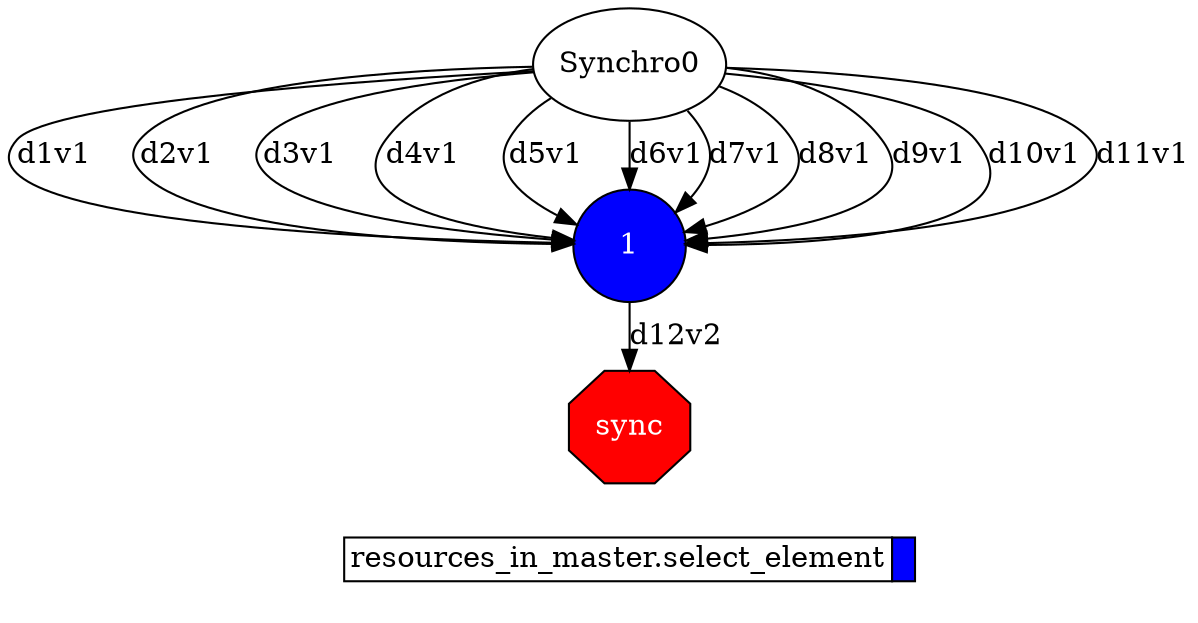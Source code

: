 digraph {
  rankdir=TB;
  labeljust="l";
  subgraph dependence_graph {
    ranksep=0.20;
    node[height=0.75];

1[shape=circle, style=filled fillcolor="#0000ff" fontcolor="#ffffff"];
Synchro0 -> 1[ label="d1v1" ];
Synchro0 -> 1[ label="d2v1" ];
Synchro0 -> 1[ label="d3v1" ];
Synchro0 -> 1[ label="d4v1" ];
Synchro0 -> 1[ label="d5v1" ];
Synchro0 -> 1[ label="d6v1" ];
Synchro0 -> 1[ label="d7v1" ];
Synchro0 -> 1[ label="d8v1" ];
Synchro0 -> 1[ label="d9v1" ];
Synchro0 -> 1[ label="d10v1" ];
Synchro0 -> 1[ label="d11v1" ];
Synchro1[label="sync", shape=octagon, style=filled fillcolor="#ff0000" fontcolor="#FFFFFF"];
1 -> Synchro1[ label="d12v2" ];  }
  subgraph legend {
    rank=sink;
    node [shape=plaintext, height=0.75];
    ranksep=0.20;
    label = "Legend";
    key [label=<
      <table border="0" cellpadding="2" cellspacing="0" cellborder="1">
<tr>
<td align="right">resources_in_master.select_element</td>
<td bgcolor="#0000ff">&nbsp;</td>
</tr>
      </table>
    >]
  }
}

